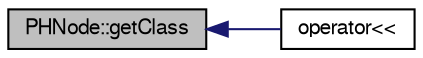 digraph "PHNode::getClass"
{
  bgcolor="transparent";
  edge [fontname="FreeSans",fontsize="10",labelfontname="FreeSans",labelfontsize="10"];
  node [fontname="FreeSans",fontsize="10",shape=record];
  rankdir="LR";
  Node1 [label="PHNode::getClass",height=0.2,width=0.4,color="black", fillcolor="grey75", style="filled" fontcolor="black"];
  Node1 -> Node2 [dir="back",color="midnightblue",fontsize="10",style="solid",fontname="FreeSans"];
  Node2 [label="operator\<\<",height=0.2,width=0.4,color="black",URL="$d3/d62/PHNode_8h.html#aa3bad2a458c976e7f0ac256ffa858496"];
}
